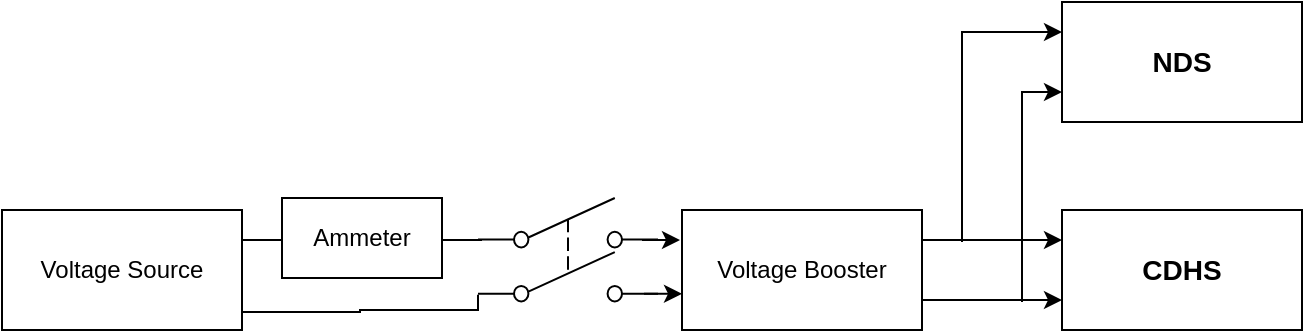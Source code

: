 <mxfile version="20.6.2" type="github">
  <diagram id="ECmXWTuZhTdi_2raTafA" name="Page-1">
    <mxGraphModel dx="1056" dy="566" grid="1" gridSize="10" guides="1" tooltips="1" connect="1" arrows="1" fold="1" page="1" pageScale="1" pageWidth="1169" pageHeight="827" math="0" shadow="0">
      <root>
        <mxCell id="0" />
        <mxCell id="1" parent="0" />
        <mxCell id="BqTzt3Rcbde577jgYo1B-43" style="edgeStyle=orthogonalEdgeStyle;rounded=0;orthogonalLoop=1;jettySize=auto;html=1;exitX=1;exitY=0.25;exitDx=0;exitDy=0;endArrow=none;endFill=0;entryX=0;entryY=0.93;entryDx=0;entryDy=0;entryPerimeter=0;" edge="1" parent="1" target="BqTzt3Rcbde577jgYo1B-40">
          <mxGeometry relative="1" as="geometry">
            <mxPoint x="340" y="415" as="sourcePoint" />
            <mxPoint x="460" y="419" as="targetPoint" />
            <Array as="points">
              <mxPoint x="399" y="415" />
              <mxPoint x="458" y="414" />
            </Array>
          </mxGeometry>
        </mxCell>
        <mxCell id="BqTzt3Rcbde577jgYo1B-45" style="edgeStyle=none;rounded=0;orthogonalLoop=1;jettySize=auto;html=1;exitX=1;exitY=0.25;exitDx=0;exitDy=0;endArrow=none;endFill=0;" edge="1" parent="1" source="BqTzt3Rcbde577jgYo1B-20">
          <mxGeometry relative="1" as="geometry">
            <mxPoint x="460" y="379" as="targetPoint" />
          </mxGeometry>
        </mxCell>
        <mxCell id="BqTzt3Rcbde577jgYo1B-20" value="Voltage Source" style="rounded=0;whiteSpace=wrap;html=1;" vertex="1" parent="1">
          <mxGeometry x="220" y="364" width="120" height="60" as="geometry" />
        </mxCell>
        <mxCell id="BqTzt3Rcbde577jgYo1B-26" style="rounded=0;orthogonalLoop=1;jettySize=auto;html=1;exitX=1;exitY=0.25;exitDx=0;exitDy=0;entryX=0;entryY=0.25;entryDx=0;entryDy=0;startArrow=none;startFill=0;endArrow=classic;endFill=1;" edge="1" parent="1" source="BqTzt3Rcbde577jgYo1B-28" target="BqTzt3Rcbde577jgYo1B-29">
          <mxGeometry relative="1" as="geometry" />
        </mxCell>
        <mxCell id="BqTzt3Rcbde577jgYo1B-27" style="edgeStyle=none;rounded=0;orthogonalLoop=1;jettySize=auto;html=1;exitX=1;exitY=0.75;exitDx=0;exitDy=0;entryX=0;entryY=0.75;entryDx=0;entryDy=0;startArrow=none;startFill=0;endArrow=classic;endFill=1;" edge="1" parent="1" source="BqTzt3Rcbde577jgYo1B-28" target="BqTzt3Rcbde577jgYo1B-29">
          <mxGeometry relative="1" as="geometry" />
        </mxCell>
        <mxCell id="BqTzt3Rcbde577jgYo1B-28" value="Voltage Booster" style="rounded=0;whiteSpace=wrap;html=1;" vertex="1" parent="1">
          <mxGeometry x="560" y="364" width="120" height="60" as="geometry" />
        </mxCell>
        <mxCell id="BqTzt3Rcbde577jgYo1B-29" value="&lt;b&gt;&lt;font style=&quot;font-size: 14px;&quot;&gt;CDHS&lt;/font&gt;&lt;/b&gt;" style="rounded=0;whiteSpace=wrap;html=1;" vertex="1" parent="1">
          <mxGeometry x="750" y="364" width="120" height="60" as="geometry" />
        </mxCell>
        <mxCell id="BqTzt3Rcbde577jgYo1B-30" style="edgeStyle=none;rounded=0;orthogonalLoop=1;jettySize=auto;html=1;exitX=0;exitY=0.25;exitDx=0;exitDy=0;startArrow=classic;startFill=1;endArrow=none;endFill=0;" edge="1" parent="1" source="BqTzt3Rcbde577jgYo1B-31">
          <mxGeometry relative="1" as="geometry">
            <mxPoint x="700" y="380" as="targetPoint" />
            <Array as="points">
              <mxPoint x="700" y="275" />
              <mxPoint x="700" y="330" />
            </Array>
          </mxGeometry>
        </mxCell>
        <mxCell id="BqTzt3Rcbde577jgYo1B-31" value="&lt;b&gt;&lt;font style=&quot;font-size: 14px;&quot;&gt;NDS&lt;/font&gt;&lt;/b&gt;" style="rounded=0;whiteSpace=wrap;html=1;" vertex="1" parent="1">
          <mxGeometry x="750" y="260" width="120" height="60" as="geometry" />
        </mxCell>
        <mxCell id="BqTzt3Rcbde577jgYo1B-32" style="edgeStyle=none;rounded=0;orthogonalLoop=1;jettySize=auto;html=1;exitX=0;exitY=0.75;exitDx=0;exitDy=0;startArrow=classic;startFill=1;endArrow=none;endFill=0;" edge="1" parent="1" source="BqTzt3Rcbde577jgYo1B-31">
          <mxGeometry relative="1" as="geometry">
            <mxPoint x="730" y="410" as="targetPoint" />
            <mxPoint x="750" y="300" as="sourcePoint" />
            <Array as="points">
              <mxPoint x="730" y="305" />
            </Array>
          </mxGeometry>
        </mxCell>
        <mxCell id="BqTzt3Rcbde577jgYo1B-40" value="" style="pointerEvents=1;verticalLabelPosition=bottom;shadow=0;dashed=0;align=center;html=1;verticalAlign=top;shape=mxgraph.electrical.electro-mechanical.dpst2;elSwitchState=off;points=[[0,0.39,0,0,0],[0,0.93,0,0,0],[1,0.39,0,0,0],[1,0.93,0,0,0]];" vertex="1" parent="1">
          <mxGeometry x="458" y="358" width="90" height="52" as="geometry" />
        </mxCell>
        <mxCell id="BqTzt3Rcbde577jgYo1B-41" style="edgeStyle=none;rounded=0;orthogonalLoop=1;jettySize=auto;html=1;exitX=0;exitY=0.5;exitDx=0;exitDy=0;exitPerimeter=0;startArrow=none;startFill=0;endArrow=classic;endFill=1;" edge="1" parent="1">
          <mxGeometry relative="1" as="geometry">
            <mxPoint x="540" y="379" as="sourcePoint" />
            <mxPoint x="559" y="379" as="targetPoint" />
          </mxGeometry>
        </mxCell>
        <mxCell id="BqTzt3Rcbde577jgYo1B-42" style="edgeStyle=none;rounded=0;orthogonalLoop=1;jettySize=auto;html=1;exitX=0;exitY=0.5;exitDx=0;exitDy=0;exitPerimeter=0;startArrow=none;startFill=0;endArrow=classic;endFill=1;" edge="1" parent="1">
          <mxGeometry relative="1" as="geometry">
            <mxPoint x="541" y="405.88" as="sourcePoint" />
            <mxPoint x="560" y="405.88" as="targetPoint" />
          </mxGeometry>
        </mxCell>
        <mxCell id="BqTzt3Rcbde577jgYo1B-46" value="Ammeter" style="rounded=0;whiteSpace=wrap;html=1;" vertex="1" parent="1">
          <mxGeometry x="360" y="358" width="80" height="40" as="geometry" />
        </mxCell>
      </root>
    </mxGraphModel>
  </diagram>
</mxfile>
